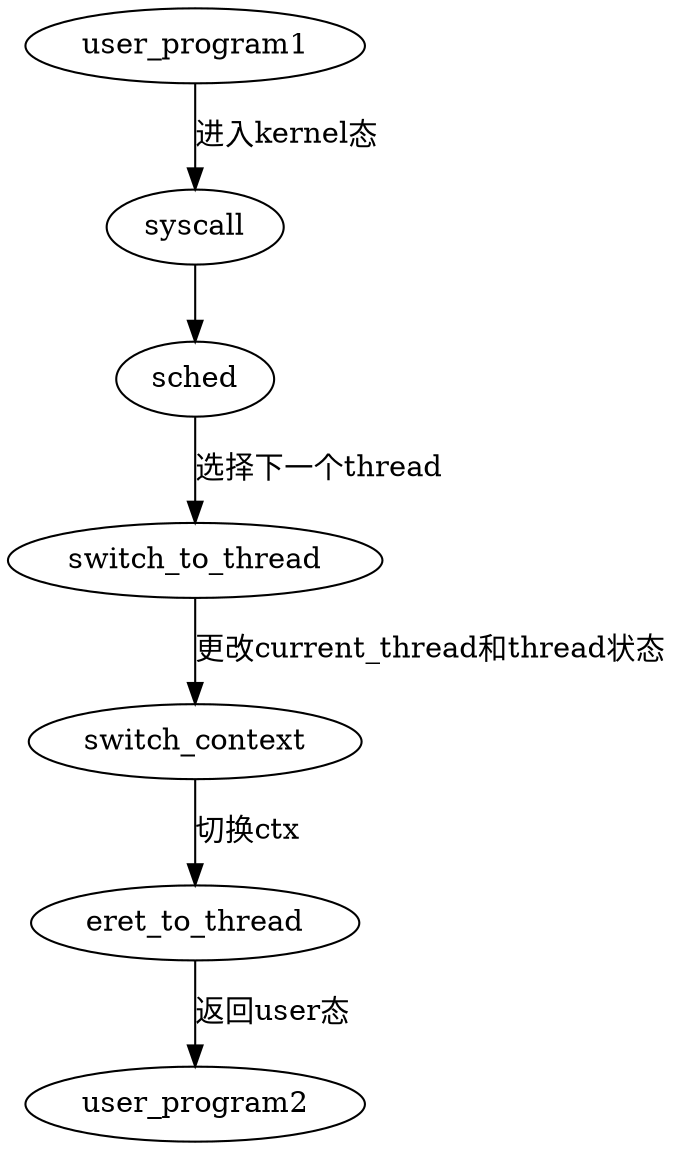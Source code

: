 digraph G {
    user_program1 -> syscall [label="进入kernel态"]
    syscall -> sched 

    sched -> switch_to_thread [label="选择下一个thread"]
    switch_to_thread -> switch_context [label="更改current_thread和thread状态"]
    switch_context -> eret_to_thread [label="切换ctx"]

    eret_to_thread -> user_program2 [label="返回user态"]
}